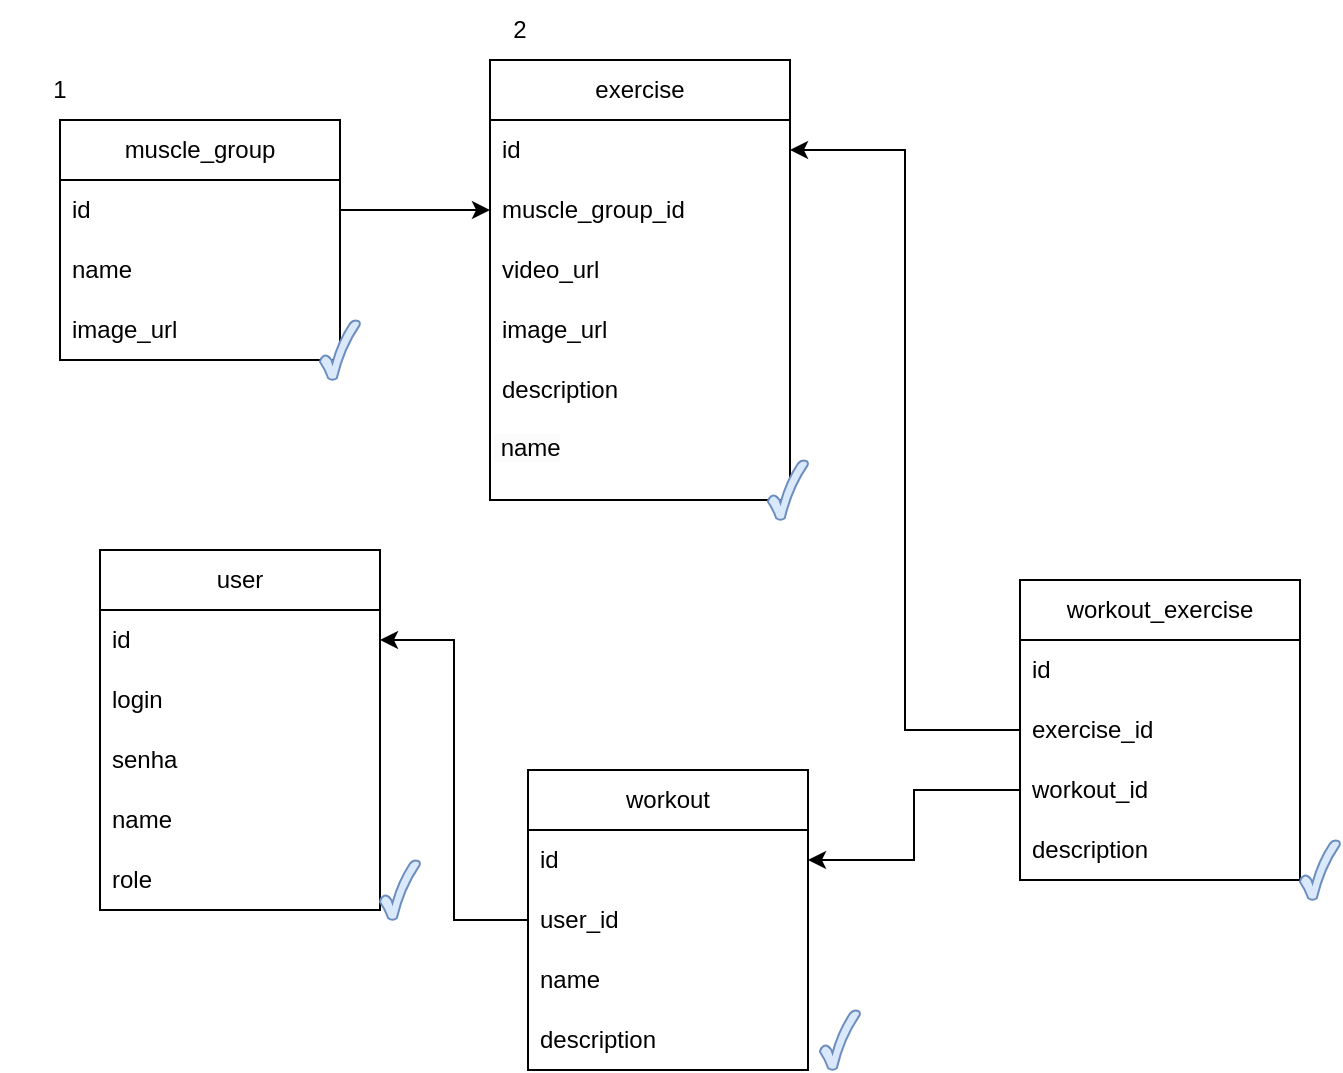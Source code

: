 <mxfile version="21.6.8" type="device" pages="2">
  <diagram name="DER" id="sP6HEuSuVUP4hmufa7mw">
    <mxGraphModel dx="989" dy="569" grid="1" gridSize="10" guides="1" tooltips="1" connect="1" arrows="1" fold="1" page="1" pageScale="1" pageWidth="827" pageHeight="1169" math="0" shadow="0">
      <root>
        <mxCell id="0" />
        <mxCell id="1" parent="0" />
        <mxCell id="iBTZLXqb7wkKIs03G_i3-59" value="exercise" style="swimlane;fontStyle=0;childLayout=stackLayout;horizontal=1;startSize=30;horizontalStack=0;resizeParent=1;resizeParentMax=0;resizeLast=0;collapsible=1;marginBottom=0;whiteSpace=wrap;html=1;" parent="1" vertex="1">
          <mxGeometry x="395" y="230" width="150" height="220" as="geometry" />
        </mxCell>
        <mxCell id="iBTZLXqb7wkKIs03G_i3-60" value="id" style="text;strokeColor=none;fillColor=none;align=left;verticalAlign=middle;spacingLeft=4;spacingRight=4;overflow=hidden;points=[[0,0.5],[1,0.5]];portConstraint=eastwest;rotatable=0;whiteSpace=wrap;html=1;" parent="iBTZLXqb7wkKIs03G_i3-59" vertex="1">
          <mxGeometry y="30" width="150" height="30" as="geometry" />
        </mxCell>
        <mxCell id="iBTZLXqb7wkKIs03G_i3-61" value="muscle_group_id" style="text;strokeColor=none;fillColor=none;align=left;verticalAlign=middle;spacingLeft=4;spacingRight=4;overflow=hidden;points=[[0,0.5],[1,0.5]];portConstraint=eastwest;rotatable=0;whiteSpace=wrap;html=1;" parent="iBTZLXqb7wkKIs03G_i3-59" vertex="1">
          <mxGeometry y="60" width="150" height="30" as="geometry" />
        </mxCell>
        <mxCell id="iBTZLXqb7wkKIs03G_i3-62" value="video_url&lt;br&gt;" style="text;strokeColor=none;fillColor=none;align=left;verticalAlign=middle;spacingLeft=4;spacingRight=4;overflow=hidden;points=[[0,0.5],[1,0.5]];portConstraint=eastwest;rotatable=0;whiteSpace=wrap;html=1;" parent="iBTZLXqb7wkKIs03G_i3-59" vertex="1">
          <mxGeometry y="90" width="150" height="30" as="geometry" />
        </mxCell>
        <mxCell id="iBTZLXqb7wkKIs03G_i3-63" value="image_url" style="text;strokeColor=none;fillColor=none;align=left;verticalAlign=middle;spacingLeft=4;spacingRight=4;overflow=hidden;points=[[0,0.5],[1,0.5]];portConstraint=eastwest;rotatable=0;whiteSpace=wrap;html=1;" parent="iBTZLXqb7wkKIs03G_i3-59" vertex="1">
          <mxGeometry y="120" width="150" height="30" as="geometry" />
        </mxCell>
        <mxCell id="iBTZLXqb7wkKIs03G_i3-64" value="description" style="text;strokeColor=none;fillColor=none;align=left;verticalAlign=middle;spacingLeft=4;spacingRight=4;overflow=hidden;points=[[0,0.5],[1,0.5]];portConstraint=eastwest;rotatable=0;whiteSpace=wrap;html=1;" parent="iBTZLXqb7wkKIs03G_i3-59" vertex="1">
          <mxGeometry y="150" width="150" height="30" as="geometry" />
        </mxCell>
        <mxCell id="iBTZLXqb7wkKIs03G_i3-108" value="&lt;span style=&quot;color: rgb(0, 0, 0); font-family: Helvetica; font-size: 12px; font-style: normal; font-variant-ligatures: normal; font-variant-caps: normal; font-weight: 400; letter-spacing: normal; orphans: 2; text-align: left; text-indent: 0px; text-transform: none; widows: 2; word-spacing: 0px; -webkit-text-stroke-width: 0px; background-color: rgb(251, 251, 251); text-decoration-thickness: initial; text-decoration-style: initial; text-decoration-color: initial; float: none; display: inline !important;&quot;&gt;&amp;nbsp;name&lt;/span&gt;" style="text;whiteSpace=wrap;html=1;" parent="iBTZLXqb7wkKIs03G_i3-59" vertex="1">
          <mxGeometry y="180" width="150" height="40" as="geometry" />
        </mxCell>
        <mxCell id="iBTZLXqb7wkKIs03G_i3-65" value="workout_exercise" style="swimlane;fontStyle=0;childLayout=stackLayout;horizontal=1;startSize=30;horizontalStack=0;resizeParent=1;resizeParentMax=0;resizeLast=0;collapsible=1;marginBottom=0;whiteSpace=wrap;html=1;" parent="1" vertex="1">
          <mxGeometry x="660" y="490" width="140" height="150" as="geometry" />
        </mxCell>
        <mxCell id="iBTZLXqb7wkKIs03G_i3-66" value="id" style="text;strokeColor=none;fillColor=none;align=left;verticalAlign=middle;spacingLeft=4;spacingRight=4;overflow=hidden;points=[[0,0.5],[1,0.5]];portConstraint=eastwest;rotatable=0;whiteSpace=wrap;html=1;" parent="iBTZLXqb7wkKIs03G_i3-65" vertex="1">
          <mxGeometry y="30" width="140" height="30" as="geometry" />
        </mxCell>
        <mxCell id="iBTZLXqb7wkKIs03G_i3-67" value="exercise_id" style="text;strokeColor=none;fillColor=none;align=left;verticalAlign=middle;spacingLeft=4;spacingRight=4;overflow=hidden;points=[[0,0.5],[1,0.5]];portConstraint=eastwest;rotatable=0;whiteSpace=wrap;html=1;" parent="iBTZLXqb7wkKIs03G_i3-65" vertex="1">
          <mxGeometry y="60" width="140" height="30" as="geometry" />
        </mxCell>
        <mxCell id="iBTZLXqb7wkKIs03G_i3-68" value="workout_id" style="text;strokeColor=none;fillColor=none;align=left;verticalAlign=middle;spacingLeft=4;spacingRight=4;overflow=hidden;points=[[0,0.5],[1,0.5]];portConstraint=eastwest;rotatable=0;whiteSpace=wrap;html=1;" parent="iBTZLXqb7wkKIs03G_i3-65" vertex="1">
          <mxGeometry y="90" width="140" height="30" as="geometry" />
        </mxCell>
        <mxCell id="iBTZLXqb7wkKIs03G_i3-69" value="description" style="text;strokeColor=none;fillColor=none;align=left;verticalAlign=middle;spacingLeft=4;spacingRight=4;overflow=hidden;points=[[0,0.5],[1,0.5]];portConstraint=eastwest;rotatable=0;whiteSpace=wrap;html=1;" parent="iBTZLXqb7wkKIs03G_i3-65" vertex="1">
          <mxGeometry y="120" width="140" height="30" as="geometry" />
        </mxCell>
        <mxCell id="iBTZLXqb7wkKIs03G_i3-70" value="muscle_group" style="swimlane;fontStyle=0;childLayout=stackLayout;horizontal=1;startSize=30;horizontalStack=0;resizeParent=1;resizeParentMax=0;resizeLast=0;collapsible=1;marginBottom=0;whiteSpace=wrap;html=1;" parent="1" vertex="1">
          <mxGeometry x="180" y="260" width="140" height="120" as="geometry" />
        </mxCell>
        <mxCell id="iBTZLXqb7wkKIs03G_i3-71" value="id" style="text;strokeColor=none;fillColor=none;align=left;verticalAlign=middle;spacingLeft=4;spacingRight=4;overflow=hidden;points=[[0,0.5],[1,0.5]];portConstraint=eastwest;rotatable=0;whiteSpace=wrap;html=1;" parent="iBTZLXqb7wkKIs03G_i3-70" vertex="1">
          <mxGeometry y="30" width="140" height="30" as="geometry" />
        </mxCell>
        <mxCell id="iBTZLXqb7wkKIs03G_i3-72" value="name" style="text;strokeColor=none;fillColor=none;align=left;verticalAlign=middle;spacingLeft=4;spacingRight=4;overflow=hidden;points=[[0,0.5],[1,0.5]];portConstraint=eastwest;rotatable=0;whiteSpace=wrap;html=1;" parent="iBTZLXqb7wkKIs03G_i3-70" vertex="1">
          <mxGeometry y="60" width="140" height="30" as="geometry" />
        </mxCell>
        <mxCell id="iBTZLXqb7wkKIs03G_i3-73" value="image_url" style="text;strokeColor=none;fillColor=none;align=left;verticalAlign=middle;spacingLeft=4;spacingRight=4;overflow=hidden;points=[[0,0.5],[1,0.5]];portConstraint=eastwest;rotatable=0;whiteSpace=wrap;html=1;" parent="iBTZLXqb7wkKIs03G_i3-70" vertex="1">
          <mxGeometry y="90" width="140" height="30" as="geometry" />
        </mxCell>
        <mxCell id="iBTZLXqb7wkKIs03G_i3-78" value="user" style="swimlane;fontStyle=0;childLayout=stackLayout;horizontal=1;startSize=30;horizontalStack=0;resizeParent=1;resizeParentMax=0;resizeLast=0;collapsible=1;marginBottom=0;whiteSpace=wrap;html=1;" parent="1" vertex="1">
          <mxGeometry x="200" y="475" width="140" height="180" as="geometry" />
        </mxCell>
        <mxCell id="iBTZLXqb7wkKIs03G_i3-79" value="id" style="text;strokeColor=none;fillColor=none;align=left;verticalAlign=middle;spacingLeft=4;spacingRight=4;overflow=hidden;points=[[0,0.5],[1,0.5]];portConstraint=eastwest;rotatable=0;whiteSpace=wrap;html=1;" parent="iBTZLXqb7wkKIs03G_i3-78" vertex="1">
          <mxGeometry y="30" width="140" height="30" as="geometry" />
        </mxCell>
        <mxCell id="iBTZLXqb7wkKIs03G_i3-80" value="login" style="text;strokeColor=none;fillColor=none;align=left;verticalAlign=middle;spacingLeft=4;spacingRight=4;overflow=hidden;points=[[0,0.5],[1,0.5]];portConstraint=eastwest;rotatable=0;whiteSpace=wrap;html=1;" parent="iBTZLXqb7wkKIs03G_i3-78" vertex="1">
          <mxGeometry y="60" width="140" height="30" as="geometry" />
        </mxCell>
        <mxCell id="iBTZLXqb7wkKIs03G_i3-81" value="senha" style="text;strokeColor=none;fillColor=none;align=left;verticalAlign=middle;spacingLeft=4;spacingRight=4;overflow=hidden;points=[[0,0.5],[1,0.5]];portConstraint=eastwest;rotatable=0;whiteSpace=wrap;html=1;" parent="iBTZLXqb7wkKIs03G_i3-78" vertex="1">
          <mxGeometry y="90" width="140" height="30" as="geometry" />
        </mxCell>
        <mxCell id="iBTZLXqb7wkKIs03G_i3-107" value="name" style="text;strokeColor=none;fillColor=none;align=left;verticalAlign=middle;spacingLeft=4;spacingRight=4;overflow=hidden;points=[[0,0.5],[1,0.5]];portConstraint=eastwest;rotatable=0;whiteSpace=wrap;html=1;" parent="iBTZLXqb7wkKIs03G_i3-78" vertex="1">
          <mxGeometry y="120" width="140" height="30" as="geometry" />
        </mxCell>
        <mxCell id="iBTZLXqb7wkKIs03G_i3-82" value="role" style="text;strokeColor=none;fillColor=none;align=left;verticalAlign=middle;spacingLeft=4;spacingRight=4;overflow=hidden;points=[[0,0.5],[1,0.5]];portConstraint=eastwest;rotatable=0;whiteSpace=wrap;html=1;" parent="iBTZLXqb7wkKIs03G_i3-78" vertex="1">
          <mxGeometry y="150" width="140" height="30" as="geometry" />
        </mxCell>
        <mxCell id="iBTZLXqb7wkKIs03G_i3-90" style="edgeStyle=orthogonalEdgeStyle;rounded=0;orthogonalLoop=1;jettySize=auto;html=1;" parent="1" source="iBTZLXqb7wkKIs03G_i3-71" target="iBTZLXqb7wkKIs03G_i3-61" edge="1">
          <mxGeometry relative="1" as="geometry" />
        </mxCell>
        <mxCell id="iBTZLXqb7wkKIs03G_i3-94" value="1" style="text;html=1;strokeColor=none;fillColor=none;align=center;verticalAlign=middle;whiteSpace=wrap;rounded=0;" parent="1" vertex="1">
          <mxGeometry x="150" y="230" width="60" height="30" as="geometry" />
        </mxCell>
        <mxCell id="iBTZLXqb7wkKIs03G_i3-97" value="2" style="text;html=1;strokeColor=none;fillColor=none;align=center;verticalAlign=middle;whiteSpace=wrap;rounded=0;" parent="1" vertex="1">
          <mxGeometry x="380" y="200" width="60" height="30" as="geometry" />
        </mxCell>
        <mxCell id="iBTZLXqb7wkKIs03G_i3-103" style="edgeStyle=orthogonalEdgeStyle;rounded=0;orthogonalLoop=1;jettySize=auto;html=1;entryX=0;entryY=0.5;entryDx=0;entryDy=0;" parent="1" edge="1">
          <mxGeometry relative="1" as="geometry">
            <mxPoint x="250" y="535" as="sourcePoint" />
          </mxGeometry>
        </mxCell>
        <mxCell id="ofRsPpYlX-yS8F7ilojf-1" value="workout" style="swimlane;fontStyle=0;childLayout=stackLayout;horizontal=1;startSize=30;horizontalStack=0;resizeParent=1;resizeParentMax=0;resizeLast=0;collapsible=1;marginBottom=0;whiteSpace=wrap;html=1;" parent="1" vertex="1">
          <mxGeometry x="414" y="585" width="140" height="150" as="geometry" />
        </mxCell>
        <mxCell id="ofRsPpYlX-yS8F7ilojf-2" value="id" style="text;strokeColor=none;fillColor=none;align=left;verticalAlign=middle;spacingLeft=4;spacingRight=4;overflow=hidden;points=[[0,0.5],[1,0.5]];portConstraint=eastwest;rotatable=0;whiteSpace=wrap;html=1;" parent="ofRsPpYlX-yS8F7ilojf-1" vertex="1">
          <mxGeometry y="30" width="140" height="30" as="geometry" />
        </mxCell>
        <mxCell id="ofRsPpYlX-yS8F7ilojf-4" value="user_id" style="text;strokeColor=none;fillColor=none;align=left;verticalAlign=middle;spacingLeft=4;spacingRight=4;overflow=hidden;points=[[0,0.5],[1,0.5]];portConstraint=eastwest;rotatable=0;whiteSpace=wrap;html=1;" parent="ofRsPpYlX-yS8F7ilojf-1" vertex="1">
          <mxGeometry y="60" width="140" height="30" as="geometry" />
        </mxCell>
        <mxCell id="T-1NyfYJ73BxkZ09XzTb-1" value="name" style="text;strokeColor=none;fillColor=none;align=left;verticalAlign=middle;spacingLeft=4;spacingRight=4;overflow=hidden;points=[[0,0.5],[1,0.5]];portConstraint=eastwest;rotatable=0;whiteSpace=wrap;html=1;" parent="ofRsPpYlX-yS8F7ilojf-1" vertex="1">
          <mxGeometry y="90" width="140" height="30" as="geometry" />
        </mxCell>
        <mxCell id="ofRsPpYlX-yS8F7ilojf-5" value="description" style="text;strokeColor=none;fillColor=none;align=left;verticalAlign=middle;spacingLeft=4;spacingRight=4;overflow=hidden;points=[[0,0.5],[1,0.5]];portConstraint=eastwest;rotatable=0;whiteSpace=wrap;html=1;" parent="ofRsPpYlX-yS8F7ilojf-1" vertex="1">
          <mxGeometry y="120" width="140" height="30" as="geometry" />
        </mxCell>
        <mxCell id="ofRsPpYlX-yS8F7ilojf-6" style="edgeStyle=orthogonalEdgeStyle;rounded=0;orthogonalLoop=1;jettySize=auto;html=1;entryX=1;entryY=0.5;entryDx=0;entryDy=0;" parent="1" source="ofRsPpYlX-yS8F7ilojf-4" target="iBTZLXqb7wkKIs03G_i3-79" edge="1">
          <mxGeometry relative="1" as="geometry" />
        </mxCell>
        <mxCell id="ofRsPpYlX-yS8F7ilojf-7" style="edgeStyle=orthogonalEdgeStyle;rounded=0;orthogonalLoop=1;jettySize=auto;html=1;entryX=1;entryY=0.5;entryDx=0;entryDy=0;" parent="1" source="iBTZLXqb7wkKIs03G_i3-67" target="iBTZLXqb7wkKIs03G_i3-60" edge="1">
          <mxGeometry relative="1" as="geometry" />
        </mxCell>
        <mxCell id="ofRsPpYlX-yS8F7ilojf-8" style="edgeStyle=orthogonalEdgeStyle;rounded=0;orthogonalLoop=1;jettySize=auto;html=1;" parent="1" source="iBTZLXqb7wkKIs03G_i3-68" target="ofRsPpYlX-yS8F7ilojf-2" edge="1">
          <mxGeometry relative="1" as="geometry" />
        </mxCell>
        <mxCell id="XGOjgrfEeoatKxxn9t_5-3" value="" style="verticalLabelPosition=bottom;verticalAlign=top;html=1;shape=mxgraph.basic.tick;fillColor=#dae8fc;strokeColor=#6c8ebf;" vertex="1" parent="1">
          <mxGeometry x="310" y="360" width="20" height="30" as="geometry" />
        </mxCell>
        <mxCell id="XGOjgrfEeoatKxxn9t_5-5" value="" style="verticalLabelPosition=bottom;verticalAlign=top;html=1;shape=mxgraph.basic.tick;fillColor=#dae8fc;strokeColor=#6c8ebf;" vertex="1" parent="1">
          <mxGeometry x="560" y="705" width="20" height="30" as="geometry" />
        </mxCell>
        <mxCell id="XGOjgrfEeoatKxxn9t_5-6" value="" style="verticalLabelPosition=bottom;verticalAlign=top;html=1;shape=mxgraph.basic.tick;fillColor=#dae8fc;strokeColor=#6c8ebf;" vertex="1" parent="1">
          <mxGeometry x="340" y="630" width="20" height="30" as="geometry" />
        </mxCell>
        <mxCell id="XGOjgrfEeoatKxxn9t_5-8" value="" style="verticalLabelPosition=bottom;verticalAlign=top;html=1;shape=mxgraph.basic.tick;fillColor=#dae8fc;strokeColor=#6c8ebf;" vertex="1" parent="1">
          <mxGeometry x="534" y="430" width="20" height="30" as="geometry" />
        </mxCell>
        <mxCell id="XGOjgrfEeoatKxxn9t_5-9" value="" style="verticalLabelPosition=bottom;verticalAlign=top;html=1;shape=mxgraph.basic.tick;fillColor=#dae8fc;strokeColor=#6c8ebf;" vertex="1" parent="1">
          <mxGeometry x="800" y="620" width="20" height="30" as="geometry" />
        </mxCell>
      </root>
    </mxGraphModel>
  </diagram>
  <diagram id="o6oGQhmKoVBzfbRgLVNQ" name="tasks">
    <mxGraphModel dx="1422" dy="865" grid="1" gridSize="10" guides="1" tooltips="1" connect="1" arrows="1" fold="1" page="1" pageScale="1" pageWidth="827" pageHeight="1169" math="0" shadow="0">
      <root>
        <mxCell id="0" />
        <mxCell id="1" parent="0" />
        <mxCell id="Csm1YZWFBEtYmuCxRRMp-1" value="" style="rounded=0;whiteSpace=wrap;html=1;" parent="1" vertex="1">
          <mxGeometry x="50" y="230" width="480" height="410" as="geometry" />
        </mxCell>
        <mxCell id="Csm1YZWFBEtYmuCxRRMp-3" value="&lt;h1&gt;criar paginas&lt;/h1&gt;" style="text;html=1;strokeColor=none;fillColor=none;spacing=5;spacingTop=-20;whiteSpace=wrap;overflow=hidden;rounded=0;" parent="1" vertex="1">
          <mxGeometry x="70" y="270" width="190" height="50" as="geometry" />
        </mxCell>
        <mxCell id="Csm1YZWFBEtYmuCxRRMp-4" value="&lt;h1&gt;criar formularios&lt;/h1&gt;" style="text;html=1;strokeColor=none;fillColor=none;spacing=5;spacingTop=-20;whiteSpace=wrap;overflow=hidden;rounded=0;" parent="1" vertex="1">
          <mxGeometry x="70" y="320" width="220" height="30" as="geometry" />
        </mxCell>
      </root>
    </mxGraphModel>
  </diagram>
</mxfile>
